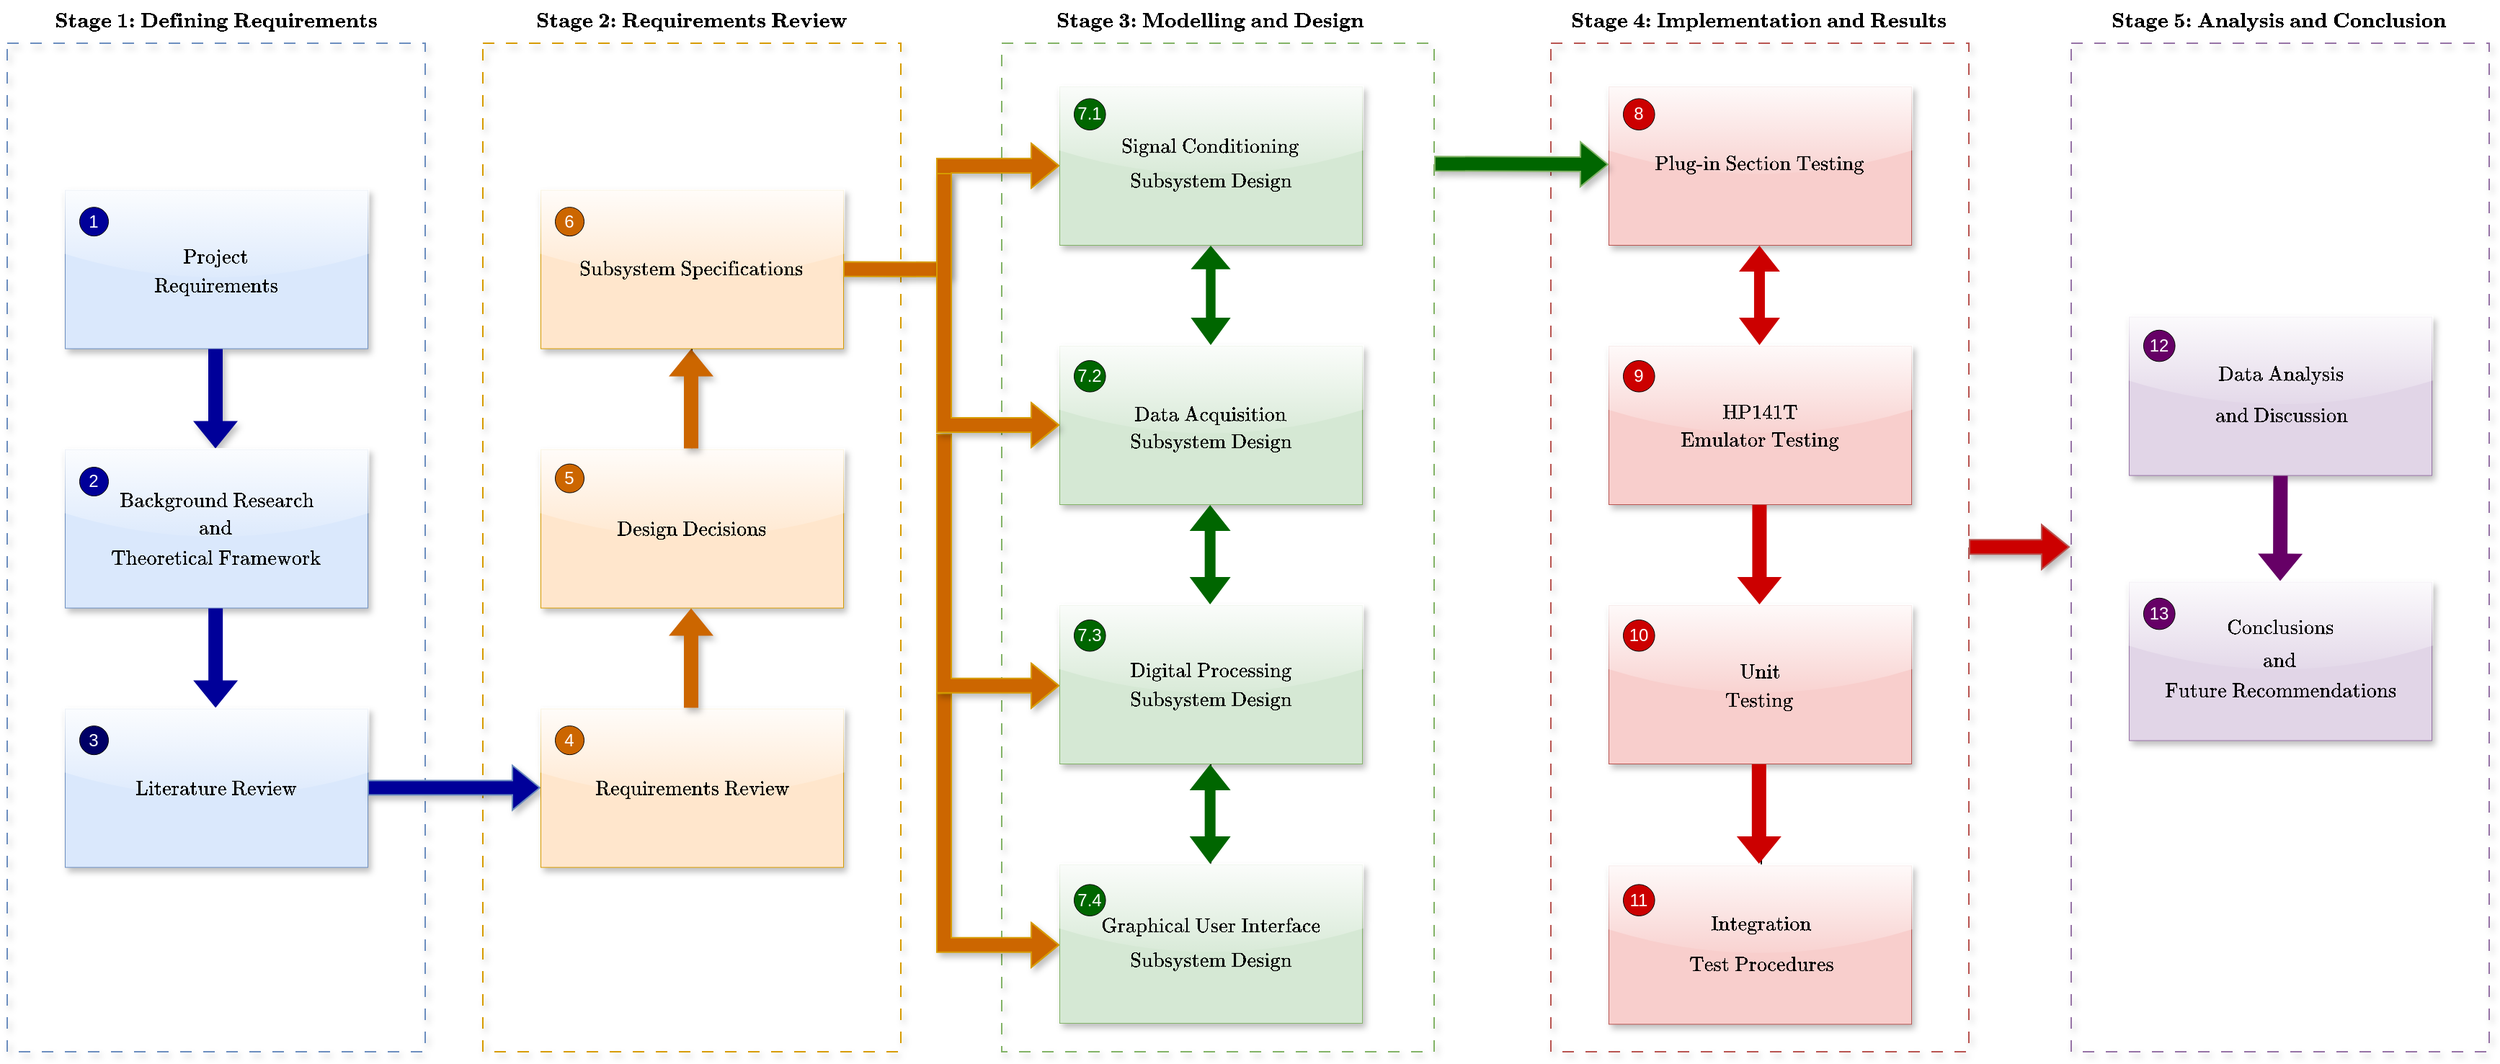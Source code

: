 <mxfile version="26.2.2">
  <diagram name="Page-1" id="0pjxYRjWJ0m8vxbfEHg2">
    <mxGraphModel dx="1428" dy="848" grid="1" gridSize="10" guides="1" tooltips="1" connect="1" arrows="1" fold="1" page="1" pageScale="1" pageWidth="1169" pageHeight="827" math="1" shadow="0">
      <root>
        <mxCell id="0" />
        <mxCell id="1" parent="0" />
        <mxCell id="CQFGBz4uyuFfWwsImjNc-1" value="" style="rounded=0;whiteSpace=wrap;html=1;dashed=1;dashPattern=8 8;shadow=1;fillColor=none;strokeColor=#9673a6;" parent="1" vertex="1">
          <mxGeometry x="1512" y="100" width="290" height="700" as="geometry" />
        </mxCell>
        <mxCell id="CQFGBz4uyuFfWwsImjNc-2" value="" style="rounded=0;whiteSpace=wrap;html=1;dashed=1;dashPattern=8 8;shadow=1;fillColor=none;strokeColor=#b85450;" parent="1" vertex="1">
          <mxGeometry x="1151" y="100" width="290" height="700" as="geometry" />
        </mxCell>
        <mxCell id="CQFGBz4uyuFfWwsImjNc-3" value="" style="rounded=0;whiteSpace=wrap;html=1;dashed=1;dashPattern=8 8;shadow=1;fillColor=none;strokeColor=#82b366;" parent="1" vertex="1">
          <mxGeometry x="770" y="100" width="300" height="700" as="geometry" />
        </mxCell>
        <mxCell id="CQFGBz4uyuFfWwsImjNc-4" value="" style="rounded=0;whiteSpace=wrap;html=1;dashed=1;dashPattern=8 8;shadow=1;fillColor=none;strokeColor=#d79b00;" parent="1" vertex="1">
          <mxGeometry x="410" y="100" width="290" height="700" as="geometry" />
        </mxCell>
        <mxCell id="CQFGBz4uyuFfWwsImjNc-5" value="" style="shape=flexArrow;endArrow=classic;html=1;rounded=0;fillColor=#CC6600;strokeColor=#d79b00;entryX=0;entryY=0.5;entryDx=0;entryDy=0;shadow=1;" parent="1" edge="1">
          <mxGeometry width="50" height="50" relative="1" as="geometry">
            <mxPoint x="730" y="550.89" as="sourcePoint" />
            <mxPoint x="810" y="725.89" as="targetPoint" />
            <Array as="points">
              <mxPoint x="730" y="725.89" />
            </Array>
          </mxGeometry>
        </mxCell>
        <mxCell id="CQFGBz4uyuFfWwsImjNc-6" value="" style="shape=flexArrow;endArrow=classic;html=1;rounded=0;fillColor=#CC6600;strokeColor=#d79b00;entryX=0;entryY=0.5;entryDx=0;entryDy=0;shadow=1;" parent="1" edge="1">
          <mxGeometry width="50" height="50" relative="1" as="geometry">
            <mxPoint x="730" y="370.9" as="sourcePoint" />
            <mxPoint x="810" y="545.9" as="targetPoint" />
            <Array as="points">
              <mxPoint x="730" y="545.9" />
            </Array>
          </mxGeometry>
        </mxCell>
        <mxCell id="CQFGBz4uyuFfWwsImjNc-7" value="" style="rounded=0;whiteSpace=wrap;html=1;dashed=1;dashPattern=8 8;shadow=1;fillColor=none;strokeColor=#6c8ebf;" parent="1" vertex="1">
          <mxGeometry x="80" y="100" width="290" height="700" as="geometry" />
        </mxCell>
        <mxCell id="CQFGBz4uyuFfWwsImjNc-8" value="" style="rounded=0;whiteSpace=wrap;html=1;fillColor=#dae8fc;shadow=1;roundedCorners=true;strokeWidth=0.5;glass=1;strokeColor=#6c8ebf;" parent="1" vertex="1">
          <mxGeometry x="120" y="201.79" width="210" height="110" as="geometry" />
        </mxCell>
        <mxCell id="CQFGBz4uyuFfWwsImjNc-9" value="$$\text{Project}$$" style="text;html=1;align=center;verticalAlign=middle;whiteSpace=wrap;rounded=0;" parent="1" vertex="1">
          <mxGeometry x="120" y="241.79" width="210" height="11.786" as="geometry" />
        </mxCell>
        <mxCell id="CQFGBz4uyuFfWwsImjNc-10" value="$$\text{Requirements}$$" style="text;html=1;align=center;verticalAlign=middle;whiteSpace=wrap;rounded=0;" parent="1" vertex="1">
          <mxGeometry x="120" y="261.793" width="210" height="11.786" as="geometry" />
        </mxCell>
        <mxCell id="CQFGBz4uyuFfWwsImjNc-11" value="" style="shape=flexArrow;endArrow=classic;html=1;rounded=0;fillColor=#000099;gradientColor=none;strokeColor=none;shadow=1;" parent="1" edge="1">
          <mxGeometry width="50" height="50" relative="1" as="geometry">
            <mxPoint x="224.5" y="311.79" as="sourcePoint" />
            <mxPoint x="224.5" y="381.79" as="targetPoint" />
          </mxGeometry>
        </mxCell>
        <mxCell id="CQFGBz4uyuFfWwsImjNc-12" value="" style="rounded=0;whiteSpace=wrap;html=1;fillColor=#dae8fc;shadow=1;roundedCorners=true;strokeWidth=0.5;glass=1;strokeColor=#6c8ebf;" parent="1" vertex="1">
          <mxGeometry x="120" y="381.79" width="210" height="110" as="geometry" />
        </mxCell>
        <mxCell id="CQFGBz4uyuFfWwsImjNc-13" value="$$\text{Background Research}$$" style="text;html=1;align=center;verticalAlign=middle;whiteSpace=wrap;rounded=0;" parent="1" vertex="1">
          <mxGeometry x="120" y="411.789" width="210" height="11.786" as="geometry" />
        </mxCell>
        <mxCell id="CQFGBz4uyuFfWwsImjNc-14" value="$$\text{and}$$" style="text;html=1;align=center;verticalAlign=middle;whiteSpace=wrap;rounded=0;" parent="1" vertex="1">
          <mxGeometry x="120" y="430.9" width="210" height="11.786" as="geometry" />
        </mxCell>
        <mxCell id="CQFGBz4uyuFfWwsImjNc-15" value="$$\text{Theoretical Framework}$$" style="text;html=1;align=center;verticalAlign=middle;whiteSpace=wrap;rounded=0;" parent="1" vertex="1">
          <mxGeometry x="120" y="451.79" width="210" height="11.786" as="geometry" />
        </mxCell>
        <mxCell id="CQFGBz4uyuFfWwsImjNc-16" value="" style="shape=flexArrow;endArrow=classic;html=1;rounded=0;fillColor=#000099;gradientColor=none;strokeColor=none;" parent="1" edge="1">
          <mxGeometry width="50" height="50" relative="1" as="geometry">
            <mxPoint x="224.58" y="491.79" as="sourcePoint" />
            <mxPoint x="224.58" y="561.79" as="targetPoint" />
          </mxGeometry>
        </mxCell>
        <mxCell id="CQFGBz4uyuFfWwsImjNc-17" value="" style="rounded=0;whiteSpace=wrap;html=1;fillColor=#dae8fc;shadow=1;roundedCorners=true;strokeWidth=0.5;glass=1;strokeColor=#6c8ebf;" parent="1" vertex="1">
          <mxGeometry x="120" y="561.79" width="210" height="110" as="geometry" />
        </mxCell>
        <mxCell id="CQFGBz4uyuFfWwsImjNc-18" value="$$\text{Literature Review}$$" style="text;html=1;align=center;verticalAlign=middle;whiteSpace=wrap;rounded=0;" parent="1" vertex="1">
          <mxGeometry x="120" y="610.893" width="210" height="11.786" as="geometry" />
        </mxCell>
        <mxCell id="CQFGBz4uyuFfWwsImjNc-19" value="" style="shape=flexArrow;endArrow=classic;html=1;rounded=0;fillColor=#000099;strokeColor=#6c8ebf;exitX=1;exitY=0.5;exitDx=0;exitDy=0;shadow=1;" parent="1" source="CQFGBz4uyuFfWwsImjNc-18" edge="1">
          <mxGeometry width="50" height="50" relative="1" as="geometry">
            <mxPoint x="500" y="581.79" as="sourcePoint" />
            <mxPoint x="450" y="616.79" as="targetPoint" />
          </mxGeometry>
        </mxCell>
        <mxCell id="CQFGBz4uyuFfWwsImjNc-20" value="" style="rounded=0;whiteSpace=wrap;html=1;fillColor=#ffe6cc;shadow=1;roundedCorners=true;strokeWidth=0.5;strokeColor=#d79b00;glass=1;" parent="1" vertex="1">
          <mxGeometry x="450" y="561.79" width="210" height="110" as="geometry" />
        </mxCell>
        <mxCell id="CQFGBz4uyuFfWwsImjNc-22" value="$$\text{Requirements Review}$$" style="text;html=1;align=center;verticalAlign=middle;whiteSpace=wrap;rounded=0;" parent="1" vertex="1">
          <mxGeometry x="450" y="610.893" width="210" height="11.786" as="geometry" />
        </mxCell>
        <mxCell id="CQFGBz4uyuFfWwsImjNc-105" value="" style="edgeStyle=orthogonalEdgeStyle;rounded=0;orthogonalLoop=1;jettySize=auto;html=1;" parent="1" source="CQFGBz4uyuFfWwsImjNc-23" target="CQFGBz4uyuFfWwsImjNc-28" edge="1">
          <mxGeometry relative="1" as="geometry" />
        </mxCell>
        <mxCell id="CQFGBz4uyuFfWwsImjNc-23" value="" style="rounded=0;whiteSpace=wrap;html=1;fillColor=#ffe6cc;shadow=1;roundedCorners=true;strokeWidth=0.5;strokeColor=#d79b00;glass=1;" parent="1" vertex="1">
          <mxGeometry x="450" y="381.79" width="210" height="110" as="geometry" />
        </mxCell>
        <mxCell id="CQFGBz4uyuFfWwsImjNc-24" value="$$\text{Design Decisions}$$" style="text;html=1;align=center;verticalAlign=middle;whiteSpace=wrap;rounded=0;" parent="1" vertex="1">
          <mxGeometry x="450" y="430.893" width="210" height="11.786" as="geometry" />
        </mxCell>
        <mxCell id="CQFGBz4uyuFfWwsImjNc-25" value="" style="shape=flexArrow;endArrow=classic;html=1;rounded=0;fillColor=#CC6600;gradientColor=none;strokeColor=none;shadow=1;" parent="1" edge="1">
          <mxGeometry width="50" height="50" relative="1" as="geometry">
            <mxPoint x="554.5" y="561.79" as="sourcePoint" />
            <mxPoint x="554.5" y="491.79" as="targetPoint" />
          </mxGeometry>
        </mxCell>
        <mxCell id="CQFGBz4uyuFfWwsImjNc-26" value="" style="shape=flexArrow;endArrow=classic;html=1;rounded=0;fillColor=#CC6600;gradientColor=none;strokeColor=none;shadow=1;" parent="1" edge="1">
          <mxGeometry width="50" height="50" relative="1" as="geometry">
            <mxPoint x="554.5" y="381.79" as="sourcePoint" />
            <mxPoint x="554.5" y="311.79" as="targetPoint" />
          </mxGeometry>
        </mxCell>
        <mxCell id="CQFGBz4uyuFfWwsImjNc-27" value="" style="rounded=0;whiteSpace=wrap;html=1;fillColor=#ffe6cc;shadow=1;roundedCorners=true;strokeWidth=0.5;glass=1;strokeColor=#d79b00;" parent="1" vertex="1">
          <mxGeometry x="450" y="201.79" width="210" height="110" as="geometry" />
        </mxCell>
        <mxCell id="CQFGBz4uyuFfWwsImjNc-28" value="$$\text{Subsystem Specifications}$$" style="text;html=1;align=center;verticalAlign=middle;whiteSpace=wrap;rounded=0;" parent="1" vertex="1">
          <mxGeometry x="450" y="250.893" width="210" height="11.786" as="geometry" />
        </mxCell>
        <mxCell id="CQFGBz4uyuFfWwsImjNc-29" value="" style="shape=flexArrow;endArrow=classic;html=1;rounded=0;fillColor=#CC6600;strokeColor=#d79b00;entryX=0;entryY=0.5;entryDx=0;entryDy=0;exitX=1;exitY=0.5;exitDx=0;exitDy=0;shadow=1;" parent="1" source="CQFGBz4uyuFfWwsImjNc-27" target="CQFGBz4uyuFfWwsImjNc-30" edge="1">
          <mxGeometry width="50" height="50" relative="1" as="geometry">
            <mxPoint x="730" y="185" as="sourcePoint" />
            <mxPoint x="760" y="185" as="targetPoint" />
            <Array as="points">
              <mxPoint x="730" y="257" />
              <mxPoint x="730" y="185" />
              <mxPoint x="780" y="185" />
            </Array>
          </mxGeometry>
        </mxCell>
        <mxCell id="CQFGBz4uyuFfWwsImjNc-30" value="" style="rounded=0;whiteSpace=wrap;html=1;fillColor=#d5e8d4;shadow=1;roundedCorners=true;strokeWidth=0.5;glass=1;strokeColor=#82b366;" parent="1" vertex="1">
          <mxGeometry x="810" y="130" width="210" height="110" as="geometry" />
        </mxCell>
        <mxCell id="CQFGBz4uyuFfWwsImjNc-32" value="" style="rounded=0;whiteSpace=wrap;html=1;fillColor=#d5e8d4;shadow=1;roundedCorners=true;strokeWidth=0.5;strokeColor=#82b366;glass=1;" parent="1" vertex="1">
          <mxGeometry x="810" y="310" width="210" height="110" as="geometry" />
        </mxCell>
        <mxCell id="CQFGBz4uyuFfWwsImjNc-107" value="" style="edgeStyle=orthogonalEdgeStyle;rounded=0;orthogonalLoop=1;jettySize=auto;html=1;" parent="1" source="CQFGBz4uyuFfWwsImjNc-33" target="CQFGBz4uyuFfWwsImjNc-44" edge="1">
          <mxGeometry relative="1" as="geometry" />
        </mxCell>
        <mxCell id="CQFGBz4uyuFfWwsImjNc-33" value="" style="rounded=0;whiteSpace=wrap;html=1;fillColor=#d5e8d4;shadow=1;roundedCorners=true;strokeWidth=0.5;strokeColor=#82b366;glass=1;" parent="1" vertex="1">
          <mxGeometry x="810" y="490" width="210" height="110" as="geometry" />
        </mxCell>
        <mxCell id="CQFGBz4uyuFfWwsImjNc-34" value="" style="shape=flexArrow;endArrow=classic;html=1;rounded=0;fillColor=#CC6600;strokeColor=#d79b00;entryX=0;entryY=0.5;entryDx=0;entryDy=0;shadow=1;" parent="1" target="CQFGBz4uyuFfWwsImjNc-32" edge="1">
          <mxGeometry width="50" height="50" relative="1" as="geometry">
            <mxPoint x="730" y="190" as="sourcePoint" />
            <mxPoint x="790" y="370.9" as="targetPoint" />
            <Array as="points">
              <mxPoint x="730" y="365" />
            </Array>
          </mxGeometry>
        </mxCell>
        <mxCell id="CQFGBz4uyuFfWwsImjNc-35" value="$$\text{Signal Conditioning}$$" style="text;html=1;align=center;verticalAlign=middle;whiteSpace=wrap;rounded=0;" parent="1" vertex="1">
          <mxGeometry x="810" y="166.42" width="210" height="11.786" as="geometry" />
        </mxCell>
        <mxCell id="CQFGBz4uyuFfWwsImjNc-36" value="$$\text{Subsystem Design}$$" style="text;html=1;align=center;verticalAlign=middle;whiteSpace=wrap;rounded=0;" parent="1" vertex="1">
          <mxGeometry x="810" y="190" width="210" height="11.786" as="geometry" />
        </mxCell>
        <mxCell id="CQFGBz4uyuFfWwsImjNc-37" value="" style="shape=flexArrow;endArrow=classic;startArrow=classic;html=1;rounded=0;entryX=0.5;entryY=1;entryDx=0;entryDy=0;exitX=0.5;exitY=0;exitDx=0;exitDy=0;fillColor=#006600;strokeColor=none;width=6.667;endSize=5.108;" parent="1" source="CQFGBz4uyuFfWwsImjNc-32" target="CQFGBz4uyuFfWwsImjNc-30" edge="1">
          <mxGeometry width="100" height="100" relative="1" as="geometry">
            <mxPoint x="850" y="351.79" as="sourcePoint" />
            <mxPoint x="950" y="251.79" as="targetPoint" />
          </mxGeometry>
        </mxCell>
        <mxCell id="CQFGBz4uyuFfWwsImjNc-38" value="" style="shape=flexArrow;endArrow=classic;startArrow=classic;html=1;rounded=0;entryX=0.5;entryY=1;entryDx=0;entryDy=0;exitX=0.5;exitY=0;exitDx=0;exitDy=0;fillColor=#006600;strokeColor=none;width=7.5;endSize=5.667;" parent="1" edge="1">
          <mxGeometry width="100" height="100" relative="1" as="geometry">
            <mxPoint x="914.58" y="490" as="sourcePoint" />
            <mxPoint x="914.58" y="420" as="targetPoint" />
          </mxGeometry>
        </mxCell>
        <mxCell id="CQFGBz4uyuFfWwsImjNc-39" value="$$\text{Data Acquisition}$$" style="text;html=1;align=center;verticalAlign=middle;whiteSpace=wrap;rounded=0;" parent="1" vertex="1">
          <mxGeometry x="810" y="351.79" width="210" height="11.79" as="geometry" />
        </mxCell>
        <mxCell id="CQFGBz4uyuFfWwsImjNc-40" value="$$\text{Subsystem Design}$$" style="text;html=1;align=center;verticalAlign=middle;whiteSpace=wrap;rounded=0;" parent="1" vertex="1">
          <mxGeometry x="810" y="370.89" width="210" height="11.786" as="geometry" />
        </mxCell>
        <mxCell id="CQFGBz4uyuFfWwsImjNc-42" value="$$\text{Subsystem Design}$$" style="text;html=1;align=center;verticalAlign=middle;whiteSpace=wrap;rounded=0;" parent="1" vertex="1">
          <mxGeometry x="810" y="550" width="210" height="11.79" as="geometry" />
        </mxCell>
        <mxCell id="CQFGBz4uyuFfWwsImjNc-43" value="" style="rounded=0;whiteSpace=wrap;html=1;fillColor=#d5e8d4;shadow=1;roundedCorners=true;strokeWidth=0.5;strokeColor=#82b366;glass=1;" parent="1" vertex="1">
          <mxGeometry x="810" y="669.99" width="210" height="110" as="geometry" />
        </mxCell>
        <mxCell id="CQFGBz4uyuFfWwsImjNc-44" value="$$\text{Graphical User Interface}$$" style="text;html=1;align=center;verticalAlign=middle;whiteSpace=wrap;rounded=0;" parent="1" vertex="1">
          <mxGeometry x="810" y="707.3" width="210" height="11.79" as="geometry" />
        </mxCell>
        <mxCell id="CQFGBz4uyuFfWwsImjNc-45" value="$$\text{Subsystem Design}$$" style="text;html=1;align=center;verticalAlign=middle;whiteSpace=wrap;rounded=0;" parent="1" vertex="1">
          <mxGeometry x="810" y="730.88" width="210" height="11.79" as="geometry" />
        </mxCell>
        <mxCell id="CQFGBz4uyuFfWwsImjNc-46" value="" style="shape=flexArrow;endArrow=classic;startArrow=classic;html=1;rounded=0;entryX=0.5;entryY=1;entryDx=0;entryDy=0;exitX=0.5;exitY=0;exitDx=0;exitDy=0;fillColor=#006600;strokeColor=none;width=7.5;endSize=5.667;" parent="1" edge="1">
          <mxGeometry width="100" height="100" relative="1" as="geometry">
            <mxPoint x="914.58" y="669.99" as="sourcePoint" />
            <mxPoint x="914.58" y="599.99" as="targetPoint" />
          </mxGeometry>
        </mxCell>
        <mxCell id="CQFGBz4uyuFfWwsImjNc-47" value="$$\textbf{Stage 1: Defining Requirements}$$" style="text;html=1;align=center;verticalAlign=middle;whiteSpace=wrap;rounded=0;" parent="1" vertex="1">
          <mxGeometry x="80" y="70" width="290" height="30" as="geometry" />
        </mxCell>
        <mxCell id="CQFGBz4uyuFfWwsImjNc-48" value="$$\textbf{Stage 2: Requirements Review}$$" style="text;html=1;align=center;verticalAlign=middle;whiteSpace=wrap;rounded=0;" parent="1" vertex="1">
          <mxGeometry x="410" y="70" width="290" height="30" as="geometry" />
        </mxCell>
        <mxCell id="CQFGBz4uyuFfWwsImjNc-49" value="$$\textbf{Stage 3: Modelling and Design}$$" style="text;html=1;align=center;verticalAlign=middle;whiteSpace=wrap;rounded=0;" parent="1" vertex="1">
          <mxGeometry x="770" y="70" width="290" height="30" as="geometry" />
        </mxCell>
        <mxCell id="CQFGBz4uyuFfWwsImjNc-50" value="" style="rounded=0;whiteSpace=wrap;html=1;fillColor=#f8cecc;shadow=1;roundedCorners=true;strokeWidth=0.5;glass=1;strokeColor=#b85450;" parent="1" vertex="1">
          <mxGeometry x="1191" y="130" width="210" height="110" as="geometry" />
        </mxCell>
        <mxCell id="CQFGBz4uyuFfWwsImjNc-51" value="$$\text{Plug-in Section Testing}$$" style="text;html=1;align=center;verticalAlign=middle;whiteSpace=wrap;rounded=0;" parent="1" vertex="1">
          <mxGeometry x="1191" y="178.21" width="210" height="11.79" as="geometry" />
        </mxCell>
        <mxCell id="CQFGBz4uyuFfWwsImjNc-52" value="$$\textbf{Stage 4: Implementation and Results}$$" style="text;html=1;align=center;verticalAlign=middle;whiteSpace=wrap;rounded=0;" parent="1" vertex="1">
          <mxGeometry x="1150" y="70" width="290" height="30" as="geometry" />
        </mxCell>
        <mxCell id="CQFGBz4uyuFfWwsImjNc-56" value="" style="rounded=0;whiteSpace=wrap;html=1;fillColor=#f8cecc;shadow=1;roundedCorners=true;strokeWidth=0.5;strokeColor=#b85450;glass=1;" parent="1" vertex="1">
          <mxGeometry x="1191" y="310" width="210" height="110" as="geometry" />
        </mxCell>
        <mxCell id="CQFGBz4uyuFfWwsImjNc-57" value="$$\text{HP141T}$$" style="text;html=1;align=center;verticalAlign=middle;whiteSpace=wrap;rounded=0;" parent="1" vertex="1">
          <mxGeometry x="1191" y="350.0" width="210" height="11.79" as="geometry" />
        </mxCell>
        <mxCell id="CQFGBz4uyuFfWwsImjNc-59" value="$$\text{}$$" style="text;html=1;align=center;verticalAlign=middle;whiteSpace=wrap;rounded=0;" parent="1" vertex="1">
          <mxGeometry x="1552" y="268.0" width="210" height="11.79" as="geometry" />
        </mxCell>
        <mxCell id="CQFGBz4uyuFfWwsImjNc-60" value="$$\text{Emulator Testing}$$" style="text;html=1;align=center;verticalAlign=middle;whiteSpace=wrap;rounded=0;" parent="1" vertex="1">
          <mxGeometry x="1191" y="370.0" width="210" height="11.79" as="geometry" />
        </mxCell>
        <mxCell id="CQFGBz4uyuFfWwsImjNc-63" value="" style="shape=flexArrow;endArrow=classic;startArrow=classic;html=1;rounded=0;entryX=0.5;entryY=1;entryDx=0;entryDy=0;exitX=0.5;exitY=0;exitDx=0;exitDy=0;fillColor=#CC0000;strokeColor=none;width=7.5;endSize=5.667;" parent="1" edge="1">
          <mxGeometry width="100" height="100" relative="1" as="geometry">
            <mxPoint x="1295.72" y="310" as="sourcePoint" />
            <mxPoint x="1295.72" y="240" as="targetPoint" />
          </mxGeometry>
        </mxCell>
        <mxCell id="CQFGBz4uyuFfWwsImjNc-64" value="" style="shape=flexArrow;endArrow=classic;html=1;rounded=0;fillColor=#006600;strokeColor=#82b366;entryX=0;entryY=0.5;entryDx=0;entryDy=0;shadow=1;gradientColor=none;exitX=1;exitY=0.5;exitDx=0;exitDy=0;" parent="1" target="CQFGBz4uyuFfWwsImjNc-51" edge="1">
          <mxGeometry width="50" height="50" relative="1" as="geometry">
            <mxPoint x="1070" y="183.61" as="sourcePoint" />
            <mxPoint x="1151" y="183.61" as="targetPoint" />
          </mxGeometry>
        </mxCell>
        <mxCell id="CQFGBz4uyuFfWwsImjNc-65" value="$$\textbf{Stage 5: Analysis and Conclusion}$$" style="text;html=1;align=center;verticalAlign=middle;whiteSpace=wrap;rounded=0;" parent="1" vertex="1">
          <mxGeometry x="1511" y="70" width="290" height="30" as="geometry" />
        </mxCell>
        <mxCell id="CQFGBz4uyuFfWwsImjNc-108" value="" style="edgeStyle=orthogonalEdgeStyle;rounded=0;orthogonalLoop=1;jettySize=auto;html=1;" parent="1" source="CQFGBz4uyuFfWwsImjNc-67" target="CQFGBz4uyuFfWwsImjNc-83" edge="1">
          <mxGeometry relative="1" as="geometry" />
        </mxCell>
        <mxCell id="CQFGBz4uyuFfWwsImjNc-67" value="" style="rounded=0;whiteSpace=wrap;html=1;fillColor=#f8cecc;shadow=1;roundedCorners=true;strokeWidth=0.5;strokeColor=#b85450;glass=1;" parent="1" vertex="1">
          <mxGeometry x="1191" y="490" width="210" height="110" as="geometry" />
        </mxCell>
        <mxCell id="CQFGBz4uyuFfWwsImjNc-68" value="$$\text{Unit}$$" style="text;html=1;align=center;verticalAlign=middle;whiteSpace=wrap;rounded=0;" parent="1" vertex="1">
          <mxGeometry x="1191" y="530" width="210" height="11.79" as="geometry" />
        </mxCell>
        <mxCell id="CQFGBz4uyuFfWwsImjNc-69" value="$$\text{Testing}$$" style="text;html=1;align=center;verticalAlign=middle;whiteSpace=wrap;rounded=0;" parent="1" vertex="1">
          <mxGeometry x="1191" y="550" width="210" height="11.79" as="geometry" />
        </mxCell>
        <mxCell id="CQFGBz4uyuFfWwsImjNc-70" value="" style="shape=flexArrow;endArrow=classic;html=1;rounded=0;entryX=0.5;entryY=0;entryDx=0;entryDy=0;fillColor=#CC0000;strokeColor=none;exitX=0.5;exitY=1;exitDx=0;exitDy=0;" parent="1" edge="1">
          <mxGeometry width="50" height="50" relative="1" as="geometry">
            <mxPoint x="1295.72" y="420" as="sourcePoint" />
            <mxPoint x="1295.72" y="490" as="targetPoint" />
          </mxGeometry>
        </mxCell>
        <mxCell id="CQFGBz4uyuFfWwsImjNc-71" value="" style="shape=flexArrow;endArrow=classic;html=1;rounded=0;fillColor=#CC0000;strokeColor=#b85450;entryX=0;entryY=0.5;entryDx=0;entryDy=0;shadow=1;gradientColor=none;" parent="1" edge="1">
          <mxGeometry width="50" height="50" relative="1" as="geometry">
            <mxPoint x="1441" y="449.68" as="sourcePoint" />
            <mxPoint x="1511" y="449.68" as="targetPoint" />
          </mxGeometry>
        </mxCell>
        <mxCell id="CQFGBz4uyuFfWwsImjNc-72" value="$$\text{Digital Processing}$$" style="text;html=1;align=center;verticalAlign=middle;whiteSpace=wrap;rounded=0;" parent="1" vertex="1">
          <mxGeometry x="810" y="530" width="210" height="11.786" as="geometry" />
        </mxCell>
        <mxCell id="CQFGBz4uyuFfWwsImjNc-73" value="" style="rounded=0;whiteSpace=wrap;html=1;fillColor=#e1d5e7;shadow=1;roundedCorners=true;strokeWidth=0.5;strokeColor=#9673a6;glass=1;" parent="1" vertex="1">
          <mxGeometry x="1552" y="289.79" width="210" height="110" as="geometry" />
        </mxCell>
        <mxCell id="CQFGBz4uyuFfWwsImjNc-74" value="$$\text{Data Analysis}$$" style="text;html=1;align=center;verticalAlign=middle;whiteSpace=wrap;rounded=0;" parent="1" vertex="1">
          <mxGeometry x="1553" y="324.58" width="210" height="11.79" as="geometry" />
        </mxCell>
        <mxCell id="CQFGBz4uyuFfWwsImjNc-75" value="$$\text{and Discussion}$$" style="text;html=1;align=center;verticalAlign=middle;whiteSpace=wrap;rounded=0;" parent="1" vertex="1">
          <mxGeometry x="1553" y="352.79" width="210" height="11.79" as="geometry" />
        </mxCell>
        <mxCell id="CQFGBz4uyuFfWwsImjNc-76" value="" style="rounded=0;whiteSpace=wrap;html=1;fillColor=#e1d5e7;shadow=1;roundedCorners=true;strokeWidth=0.5;strokeColor=#9673a6;glass=1;" parent="1" vertex="1">
          <mxGeometry x="1552" y="473.78" width="210" height="110" as="geometry" />
        </mxCell>
        <mxCell id="CQFGBz4uyuFfWwsImjNc-77" value="$$\text{Conclusions}$$" style="text;html=1;align=center;verticalAlign=middle;whiteSpace=wrap;rounded=0;" parent="1" vertex="1">
          <mxGeometry x="1552" y="500.0" width="210" height="11.79" as="geometry" />
        </mxCell>
        <mxCell id="CQFGBz4uyuFfWwsImjNc-78" value="$$\text{and}$$" style="text;html=1;align=center;verticalAlign=middle;whiteSpace=wrap;rounded=0;" parent="1" vertex="1">
          <mxGeometry x="1552" y="522.89" width="210" height="11.79" as="geometry" />
        </mxCell>
        <mxCell id="CQFGBz4uyuFfWwsImjNc-79" value="$$\text{Future Recommendations}$$" style="text;html=1;align=center;verticalAlign=middle;whiteSpace=wrap;rounded=0;" parent="1" vertex="1">
          <mxGeometry x="1552" y="543.78" width="210" height="11.79" as="geometry" />
        </mxCell>
        <mxCell id="CQFGBz4uyuFfWwsImjNc-81" value="" style="shape=flexArrow;endArrow=classic;html=1;rounded=0;fillColor=#660066;strokeColor=none;exitX=0.5;exitY=1;exitDx=0;exitDy=0;entryX=0.5;entryY=0;entryDx=0;entryDy=0;" parent="1" target="CQFGBz4uyuFfWwsImjNc-76" edge="1">
          <mxGeometry width="50" height="50" relative="1" as="geometry">
            <mxPoint x="1657.22" y="399.79" as="sourcePoint" />
            <mxPoint x="1657" y="474.89" as="targetPoint" />
          </mxGeometry>
        </mxCell>
        <mxCell id="CQFGBz4uyuFfWwsImjNc-82" value="" style="rounded=0;whiteSpace=wrap;html=1;fillColor=#f8cecc;shadow=1;roundedCorners=true;strokeWidth=0.5;strokeColor=#b85450;glass=1;" parent="1" vertex="1">
          <mxGeometry x="1191" y="670.68" width="210" height="110" as="geometry" />
        </mxCell>
        <mxCell id="CQFGBz4uyuFfWwsImjNc-83" value="$$\text{Integration}$$" style="text;html=1;align=center;verticalAlign=middle;whiteSpace=wrap;rounded=0;" parent="1" vertex="1">
          <mxGeometry x="1192" y="705.47" width="210" height="11.79" as="geometry" />
        </mxCell>
        <mxCell id="CQFGBz4uyuFfWwsImjNc-84" value="$$\text{Test Procedures}$$" style="text;html=1;align=center;verticalAlign=middle;whiteSpace=wrap;rounded=0;" parent="1" vertex="1">
          <mxGeometry x="1192" y="733.68" width="210" height="11.79" as="geometry" />
        </mxCell>
        <mxCell id="CQFGBz4uyuFfWwsImjNc-85" value="" style="shape=flexArrow;endArrow=classic;html=1;rounded=0;entryX=0.5;entryY=0;entryDx=0;entryDy=0;fillColor=#CC0000;strokeColor=none;exitX=0.5;exitY=1;exitDx=0;exitDy=0;" parent="1" edge="1">
          <mxGeometry width="50" height="50" relative="1" as="geometry">
            <mxPoint x="1295.41" y="599.99" as="sourcePoint" />
            <mxPoint x="1295.41" y="669.99" as="targetPoint" />
          </mxGeometry>
        </mxCell>
        <mxCell id="CQFGBz4uyuFfWwsImjNc-86" value="&lt;font color=&quot;#ffffff&quot;&gt;1&lt;/font&gt;" style="ellipse;whiteSpace=wrap;html=1;aspect=fixed;strokeWidth=0.5;fillColor=#000099;" parent="1" vertex="1">
          <mxGeometry x="130" y="213.58" width="20" height="20" as="geometry" />
        </mxCell>
        <mxCell id="CQFGBz4uyuFfWwsImjNc-87" value="&lt;font color=&quot;#ffffff&quot;&gt;2&lt;/font&gt;" style="ellipse;whiteSpace=wrap;html=1;aspect=fixed;strokeWidth=0.5;fillColor=#000099;" parent="1" vertex="1">
          <mxGeometry x="130" y="394" width="20" height="20" as="geometry" />
        </mxCell>
        <mxCell id="CQFGBz4uyuFfWwsImjNc-88" value="&lt;font color=&quot;#ffffff&quot;&gt;3&lt;/font&gt;" style="ellipse;whiteSpace=wrap;html=1;aspect=fixed;strokeWidth=0.5;fillColor=#000066;" parent="1" vertex="1">
          <mxGeometry x="130" y="573.58" width="20" height="20" as="geometry" />
        </mxCell>
        <mxCell id="CQFGBz4uyuFfWwsImjNc-89" value="&lt;font color=&quot;#ffffff&quot;&gt;6&lt;/font&gt;" style="ellipse;whiteSpace=wrap;html=1;aspect=fixed;strokeWidth=0.5;fillColor=#CC6600;" parent="1" vertex="1">
          <mxGeometry x="460" y="213.58" width="20" height="20" as="geometry" />
        </mxCell>
        <mxCell id="CQFGBz4uyuFfWwsImjNc-90" value="&lt;font color=&quot;#ffffff&quot;&gt;4&lt;/font&gt;" style="ellipse;whiteSpace=wrap;html=1;aspect=fixed;strokeWidth=0.5;fillColor=#CC6600;" parent="1" vertex="1">
          <mxGeometry x="460" y="573.58" width="20" height="20" as="geometry" />
        </mxCell>
        <mxCell id="CQFGBz4uyuFfWwsImjNc-91" value="&lt;font color=&quot;#ffffff&quot;&gt;5&lt;/font&gt;" style="ellipse;whiteSpace=wrap;html=1;aspect=fixed;strokeWidth=0.5;fillColor=#CC6600;" parent="1" vertex="1">
          <mxGeometry x="460" y="391.79" width="20" height="20" as="geometry" />
        </mxCell>
        <mxCell id="CQFGBz4uyuFfWwsImjNc-92" value="&lt;font color=&quot;#ffffff&quot;&gt;7.1&lt;/font&gt;" style="ellipse;whiteSpace=wrap;html=1;aspect=fixed;strokeWidth=0.5;fillColor=#006600;" parent="1" vertex="1">
          <mxGeometry x="820" y="138.21" width="21.79" height="21.79" as="geometry" />
        </mxCell>
        <mxCell id="CQFGBz4uyuFfWwsImjNc-93" value="&lt;font color=&quot;#ffffff&quot;&gt;7.2&lt;/font&gt;" style="ellipse;whiteSpace=wrap;html=1;aspect=fixed;strokeWidth=0.5;fillColor=#006600;" parent="1" vertex="1">
          <mxGeometry x="820" y="320" width="21.79" height="21.79" as="geometry" />
        </mxCell>
        <mxCell id="CQFGBz4uyuFfWwsImjNc-94" value="&lt;font color=&quot;#ffffff&quot;&gt;7.3&lt;/font&gt;" style="ellipse;whiteSpace=wrap;html=1;aspect=fixed;strokeWidth=0.5;fillColor=#006600;" parent="1" vertex="1">
          <mxGeometry x="820" y="500" width="21.79" height="21.79" as="geometry" />
        </mxCell>
        <mxCell id="CQFGBz4uyuFfWwsImjNc-95" value="&lt;font color=&quot;#ffffff&quot;&gt;7.4&lt;/font&gt;" style="ellipse;whiteSpace=wrap;html=1;aspect=fixed;strokeWidth=0.5;fillColor=#006600;" parent="1" vertex="1">
          <mxGeometry x="820" y="683.68" width="21.79" height="21.79" as="geometry" />
        </mxCell>
        <mxCell id="CQFGBz4uyuFfWwsImjNc-96" value="&lt;font color=&quot;#ffffff&quot;&gt;8&lt;/font&gt;" style="ellipse;whiteSpace=wrap;html=1;aspect=fixed;strokeWidth=0.5;fillColor=#CC0000;" parent="1" vertex="1">
          <mxGeometry x="1201" y="138.21" width="21.79" height="21.79" as="geometry" />
        </mxCell>
        <mxCell id="CQFGBz4uyuFfWwsImjNc-97" value="&lt;font color=&quot;#ffffff&quot;&gt;9&lt;/font&gt;" style="ellipse;whiteSpace=wrap;html=1;aspect=fixed;strokeWidth=0.5;fillColor=#CC0000;" parent="1" vertex="1">
          <mxGeometry x="1201" y="320" width="21.79" height="21.79" as="geometry" />
        </mxCell>
        <mxCell id="CQFGBz4uyuFfWwsImjNc-98" value="&lt;font color=&quot;#ffffff&quot;&gt;10&lt;/font&gt;" style="ellipse;whiteSpace=wrap;html=1;aspect=fixed;strokeWidth=0.5;fillColor=#CC0000;" parent="1" vertex="1">
          <mxGeometry x="1201" y="500" width="21.79" height="21.79" as="geometry" />
        </mxCell>
        <mxCell id="CQFGBz4uyuFfWwsImjNc-99" value="&lt;font color=&quot;#ffffff&quot;&gt;11&lt;/font&gt;" style="ellipse;whiteSpace=wrap;html=1;aspect=fixed;strokeWidth=0.5;fillColor=#CC0000;" parent="1" vertex="1">
          <mxGeometry x="1201" y="683.68" width="21.79" height="21.79" as="geometry" />
        </mxCell>
        <mxCell id="CQFGBz4uyuFfWwsImjNc-101" value="&lt;font color=&quot;#ffffff&quot;&gt;12&lt;/font&gt;" style="ellipse;whiteSpace=wrap;html=1;aspect=fixed;strokeWidth=0.5;fillColor=#660066;" parent="1" vertex="1">
          <mxGeometry x="1562" y="298.89" width="21.79" height="21.79" as="geometry" />
        </mxCell>
        <mxCell id="CQFGBz4uyuFfWwsImjNc-102" value="&lt;font color=&quot;#ffffff&quot;&gt;13&lt;/font&gt;" style="ellipse;whiteSpace=wrap;html=1;aspect=fixed;strokeWidth=0.5;fillColor=#660066;" parent="1" vertex="1">
          <mxGeometry x="1562" y="484.89" width="21.79" height="21.79" as="geometry" />
        </mxCell>
      </root>
    </mxGraphModel>
  </diagram>
</mxfile>
